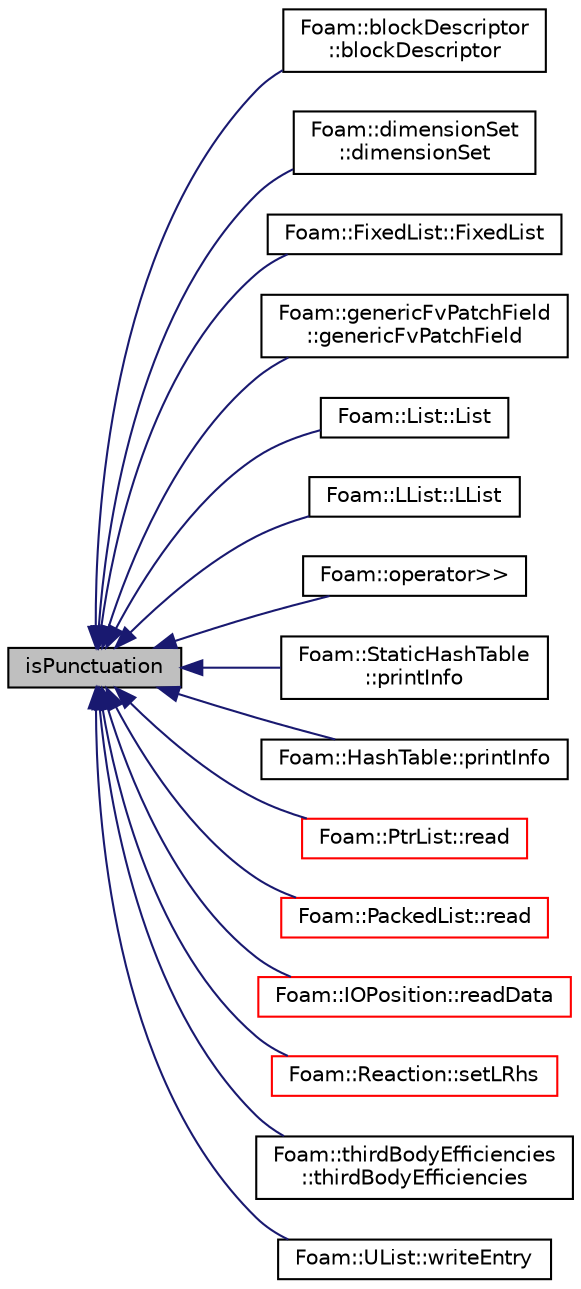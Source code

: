 digraph "isPunctuation"
{
  bgcolor="transparent";
  edge [fontname="Helvetica",fontsize="10",labelfontname="Helvetica",labelfontsize="10"];
  node [fontname="Helvetica",fontsize="10",shape=record];
  rankdir="LR";
  Node1 [label="isPunctuation",height=0.2,width=0.4,color="black", fillcolor="grey75", style="filled", fontcolor="black"];
  Node1 -> Node2 [dir="back",color="midnightblue",fontsize="10",style="solid",fontname="Helvetica"];
  Node2 [label="Foam::blockDescriptor\l::blockDescriptor",height=0.2,width=0.4,color="black",URL="$a00144.html#a00eb99a211b093415fcdeca89e0ef220",tooltip="Construct from Istream. "];
  Node1 -> Node3 [dir="back",color="midnightblue",fontsize="10",style="solid",fontname="Helvetica"];
  Node3 [label="Foam::dimensionSet\l::dimensionSet",height=0.2,width=0.4,color="black",URL="$a00540.html#abd672e6f6f2ddf374d3954f2c2dd2a1f",tooltip="Construct from Istream. "];
  Node1 -> Node4 [dir="back",color="midnightblue",fontsize="10",style="solid",fontname="Helvetica"];
  Node4 [label="Foam::FixedList::FixedList",height=0.2,width=0.4,color="black",URL="$a00834.html#a96fc89cc5cd7ef81f0d49bfb25247021",tooltip="Construct from Istream. "];
  Node1 -> Node5 [dir="back",color="midnightblue",fontsize="10",style="solid",fontname="Helvetica"];
  Node5 [label="Foam::genericFvPatchField\l::genericFvPatchField",height=0.2,width=0.4,color="black",URL="$a00926.html#a55caa01e757d3893cd3a7034439317d9",tooltip="Construct from patch, internal field and dictionary. "];
  Node1 -> Node6 [dir="back",color="midnightblue",fontsize="10",style="solid",fontname="Helvetica"];
  Node6 [label="Foam::List::List",height=0.2,width=0.4,color="black",URL="$a01390.html#a14f9ee6bb196d1f585f55ea49dc15a0c",tooltip="Construct from Istream. "];
  Node1 -> Node7 [dir="back",color="midnightblue",fontsize="10",style="solid",fontname="Helvetica"];
  Node7 [label="Foam::LList::LList",height=0.2,width=0.4,color="black",URL="$a01397.html#aa632aa973f33404a158c0481ead8a78b",tooltip="Construct from Istream. "];
  Node1 -> Node8 [dir="back",color="midnightblue",fontsize="10",style="solid",fontname="Helvetica"];
  Node8 [label="Foam::operator\>\>",height=0.2,width=0.4,color="black",URL="$a10979.html#ad955e303083a968e5a6fadc60babf104"];
  Node1 -> Node9 [dir="back",color="midnightblue",fontsize="10",style="solid",fontname="Helvetica"];
  Node9 [label="Foam::StaticHashTable\l::printInfo",height=0.2,width=0.4,color="black",URL="$a02512.html#aa83f51c128dc4622568ef2cf81ded527",tooltip="Print information. "];
  Node1 -> Node10 [dir="back",color="midnightblue",fontsize="10",style="solid",fontname="Helvetica"];
  Node10 [label="Foam::HashTable::printInfo",height=0.2,width=0.4,color="black",URL="$a00997.html#aa83f51c128dc4622568ef2cf81ded527",tooltip="Print information. "];
  Node1 -> Node11 [dir="back",color="midnightblue",fontsize="10",style="solid",fontname="Helvetica"];
  Node11 [label="Foam::PtrList::read",height=0.2,width=0.4,color="red",URL="$a02071.html#a13f28f6f50da188010f20f60b92f4f39",tooltip="Read from Istream using given Istream constructor class. "];
  Node1 -> Node12 [dir="back",color="midnightblue",fontsize="10",style="solid",fontname="Helvetica"];
  Node12 [label="Foam::PackedList::read",height=0.2,width=0.4,color="red",URL="$a01794.html#a223c472410515286cf5050b0b7b37396",tooltip="Clear list and read from stream. "];
  Node1 -> Node13 [dir="back",color="midnightblue",fontsize="10",style="solid",fontname="Helvetica"];
  Node13 [label="Foam::IOPosition::readData",height=0.2,width=0.4,color="red",URL="$a01201.html#af01264cee7588de77f4021f7c9322549"];
  Node1 -> Node14 [dir="back",color="midnightblue",fontsize="10",style="solid",fontname="Helvetica"];
  Node14 [label="Foam::Reaction::setLRhs",height=0.2,width=0.4,color="red",URL="$a02140.html#a5ff69c41b3345ee1f99e8bf85967b433",tooltip="Construct the left- and right-hand-side reaction coefficients. "];
  Node1 -> Node15 [dir="back",color="midnightblue",fontsize="10",style="solid",fontname="Helvetica"];
  Node15 [label="Foam::thirdBodyEfficiencies\l::thirdBodyEfficiencies",height=0.2,width=0.4,color="black",URL="$a02677.html#aece973b4d66b7d623d7afa421feb9395",tooltip="Construct from Istream. "];
  Node1 -> Node16 [dir="back",color="midnightblue",fontsize="10",style="solid",fontname="Helvetica"];
  Node16 [label="Foam::UList::writeEntry",height=0.2,width=0.4,color="black",URL="$a02830.html#a7bd1878bce81bf4174dea56840d4a007",tooltip="Write the UList as a dictionary entry with keyword. "];
}
